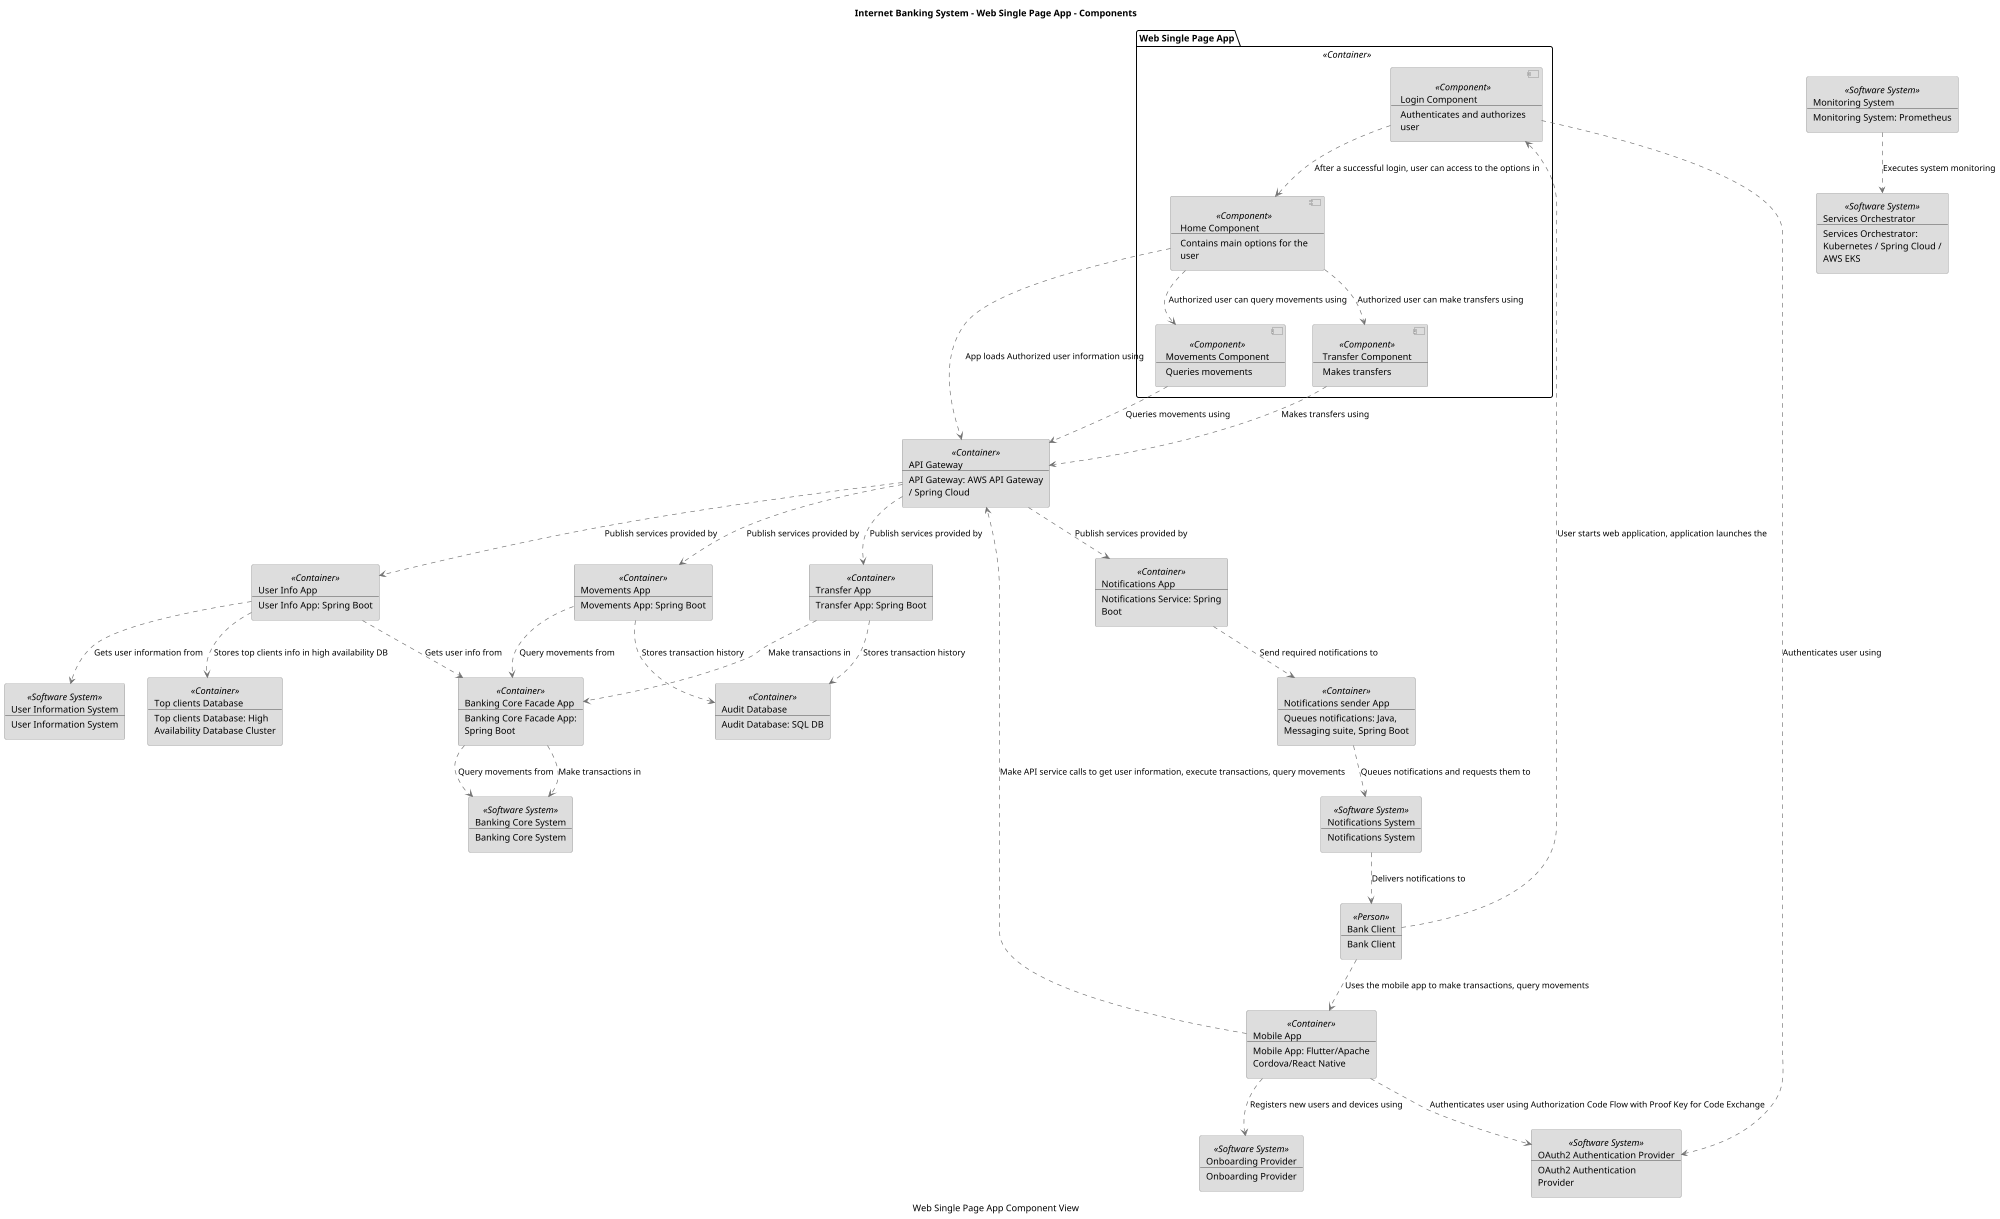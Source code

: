 @startuml(id=Web_Single_Page_App_Component_View)
scale max 2000x2000
title Internet Banking System - Web Single Page App - Components
caption Web Single Page App Component View

skinparam {
  shadowing false
  arrowColor #707070
  actorBorderColor #707070
  componentBorderColor #707070
  rectangleBorderColor #707070
  noteBackgroundColor #ffffff
  noteBorderColor #707070
}
rectangle 29 <<Container>> #dddddd [
  API Gateway
  --
  API Gateway: AWS API Gateway
  / Spring Cloud
]
rectangle 25 <<Container>> #dddddd [
  Audit Database
  --
  Audit Database: SQL DB
]
rectangle 9 <<Person>> #dddddd [
  Bank Client
  --
  Bank Client
]
rectangle 33 <<Container>> #dddddd [
  Banking Core Facade App
  --
  Banking Core Facade App:
  Spring Boot
]
rectangle 1 <<Software System>> #dddddd [
  Banking Core System
  --
  Banking Core System
]
rectangle 24 <<Container>> #dddddd [
  Mobile App
  --
  Mobile App: Flutter/Apache
  Cordova/React Native
]
rectangle 8 <<Software System>> #dddddd [
  Monitoring System
  --
  Monitoring System: Prometheus
]
rectangle 31 <<Container>> #dddddd [
  Movements App
  --
  Movements App: Spring Boot
]
rectangle 27 <<Container>> #dddddd [
  Notifications App
  --
  Notifications Service: Spring
  Boot
]
rectangle 3 <<Software System>> #dddddd [
  Notifications System
  --
  Notifications System
]
rectangle 28 <<Container>> #dddddd [
  Notifications sender App
  --
  Queues notifications: Java,
  Messaging suite, Spring Boot
]
rectangle 5 <<Software System>> #dddddd [
  OAuth2 Authentication Provider
  --
  OAuth2 Authentication
  Provider
]
rectangle 6 <<Software System>> #dddddd [
  Onboarding Provider
  --
  Onboarding Provider
]
rectangle 7 <<Software System>> #dddddd [
  Services Orchestrator
  --
  Services Orchestrator:
  Kubernetes / Spring Cloud /
  AWS EKS
]
rectangle 26 <<Container>> #dddddd [
  Top clients Database
  --
  Top clients Database: High
  Availability Database Cluster
]
rectangle 32 <<Container>> #dddddd [
  Transfer App
  --
  Transfer App: Spring Boot
]
rectangle 30 <<Container>> #dddddd [
  User Info App
  --
  User Info App: Spring Boot
]
rectangle 2 <<Software System>> #dddddd [
  User Information System
  --
  User Information System
]
package "Web Single Page App" <<Container>> {
  component 126 <<Component>> #dddddd [
    Home Component
    --
    Contains main options for the
    user
  ]
  component 125 <<Component>> #dddddd [
    Login Component
    --
    Authenticates and authorizes
    user
  ]
  component 128 <<Component>> #dddddd [
    Movements Component
    --
    Queries movements
  ]
  component 127 <<Component>> #dddddd [
    Transfer Component
    --
    Makes transfers
  ]
}
29 .[#707070].> 31 : Publish services provided by
29 .[#707070].> 27 : Publish services provided by
29 .[#707070].> 32 : Publish services provided by
29 .[#707070].> 30 : Publish services provided by
9 .[#707070].> 125 : User starts web application, application launches the
9 .[#707070].> 24 : Uses the mobile app to make transactions, query movements
33 .[#707070].> 1 : Query movements from 
33 .[#707070].> 1 : Make transactions in 
126 .[#707070].> 29 : App loads Authorized user information using
126 .[#707070].> 128 : Authorized user can query movements using
126 .[#707070].> 127 : Authorized user can make transfers using
125 .[#707070].> 126 : After a successful login, user can access to the options in
125 .[#707070].> 5 : Authenticates user using
24 .[#707070].> 29 : Make API service calls to get user information, execute transactions, query movements
24 .[#707070].> 5 : Authenticates user using Authorization Code Flow with Proof Key for Code Exchange
24 .[#707070].> 6 : Registers new users and devices using
8 .[#707070].> 7 : Executes system monitoring
31 .[#707070].> 25 : Stores transaction history 
31 .[#707070].> 33 : Query movements from 
128 .[#707070].> 29 : Queries movements using
27 .[#707070].> 28 : Send required notifications to
3 .[#707070].> 9 : Delivers notifications to
28 .[#707070].> 3 : Queues notifications and requests them to
32 .[#707070].> 25 : Stores transaction history 
32 .[#707070].> 33 : Make transactions in 
127 .[#707070].> 29 : Makes transfers using
30 .[#707070].> 33 : Gets user info from 
30 .[#707070].> 26 : Stores top clients info in high availability DB 
30 .[#707070].> 2 : Gets user information from 
@enduml
